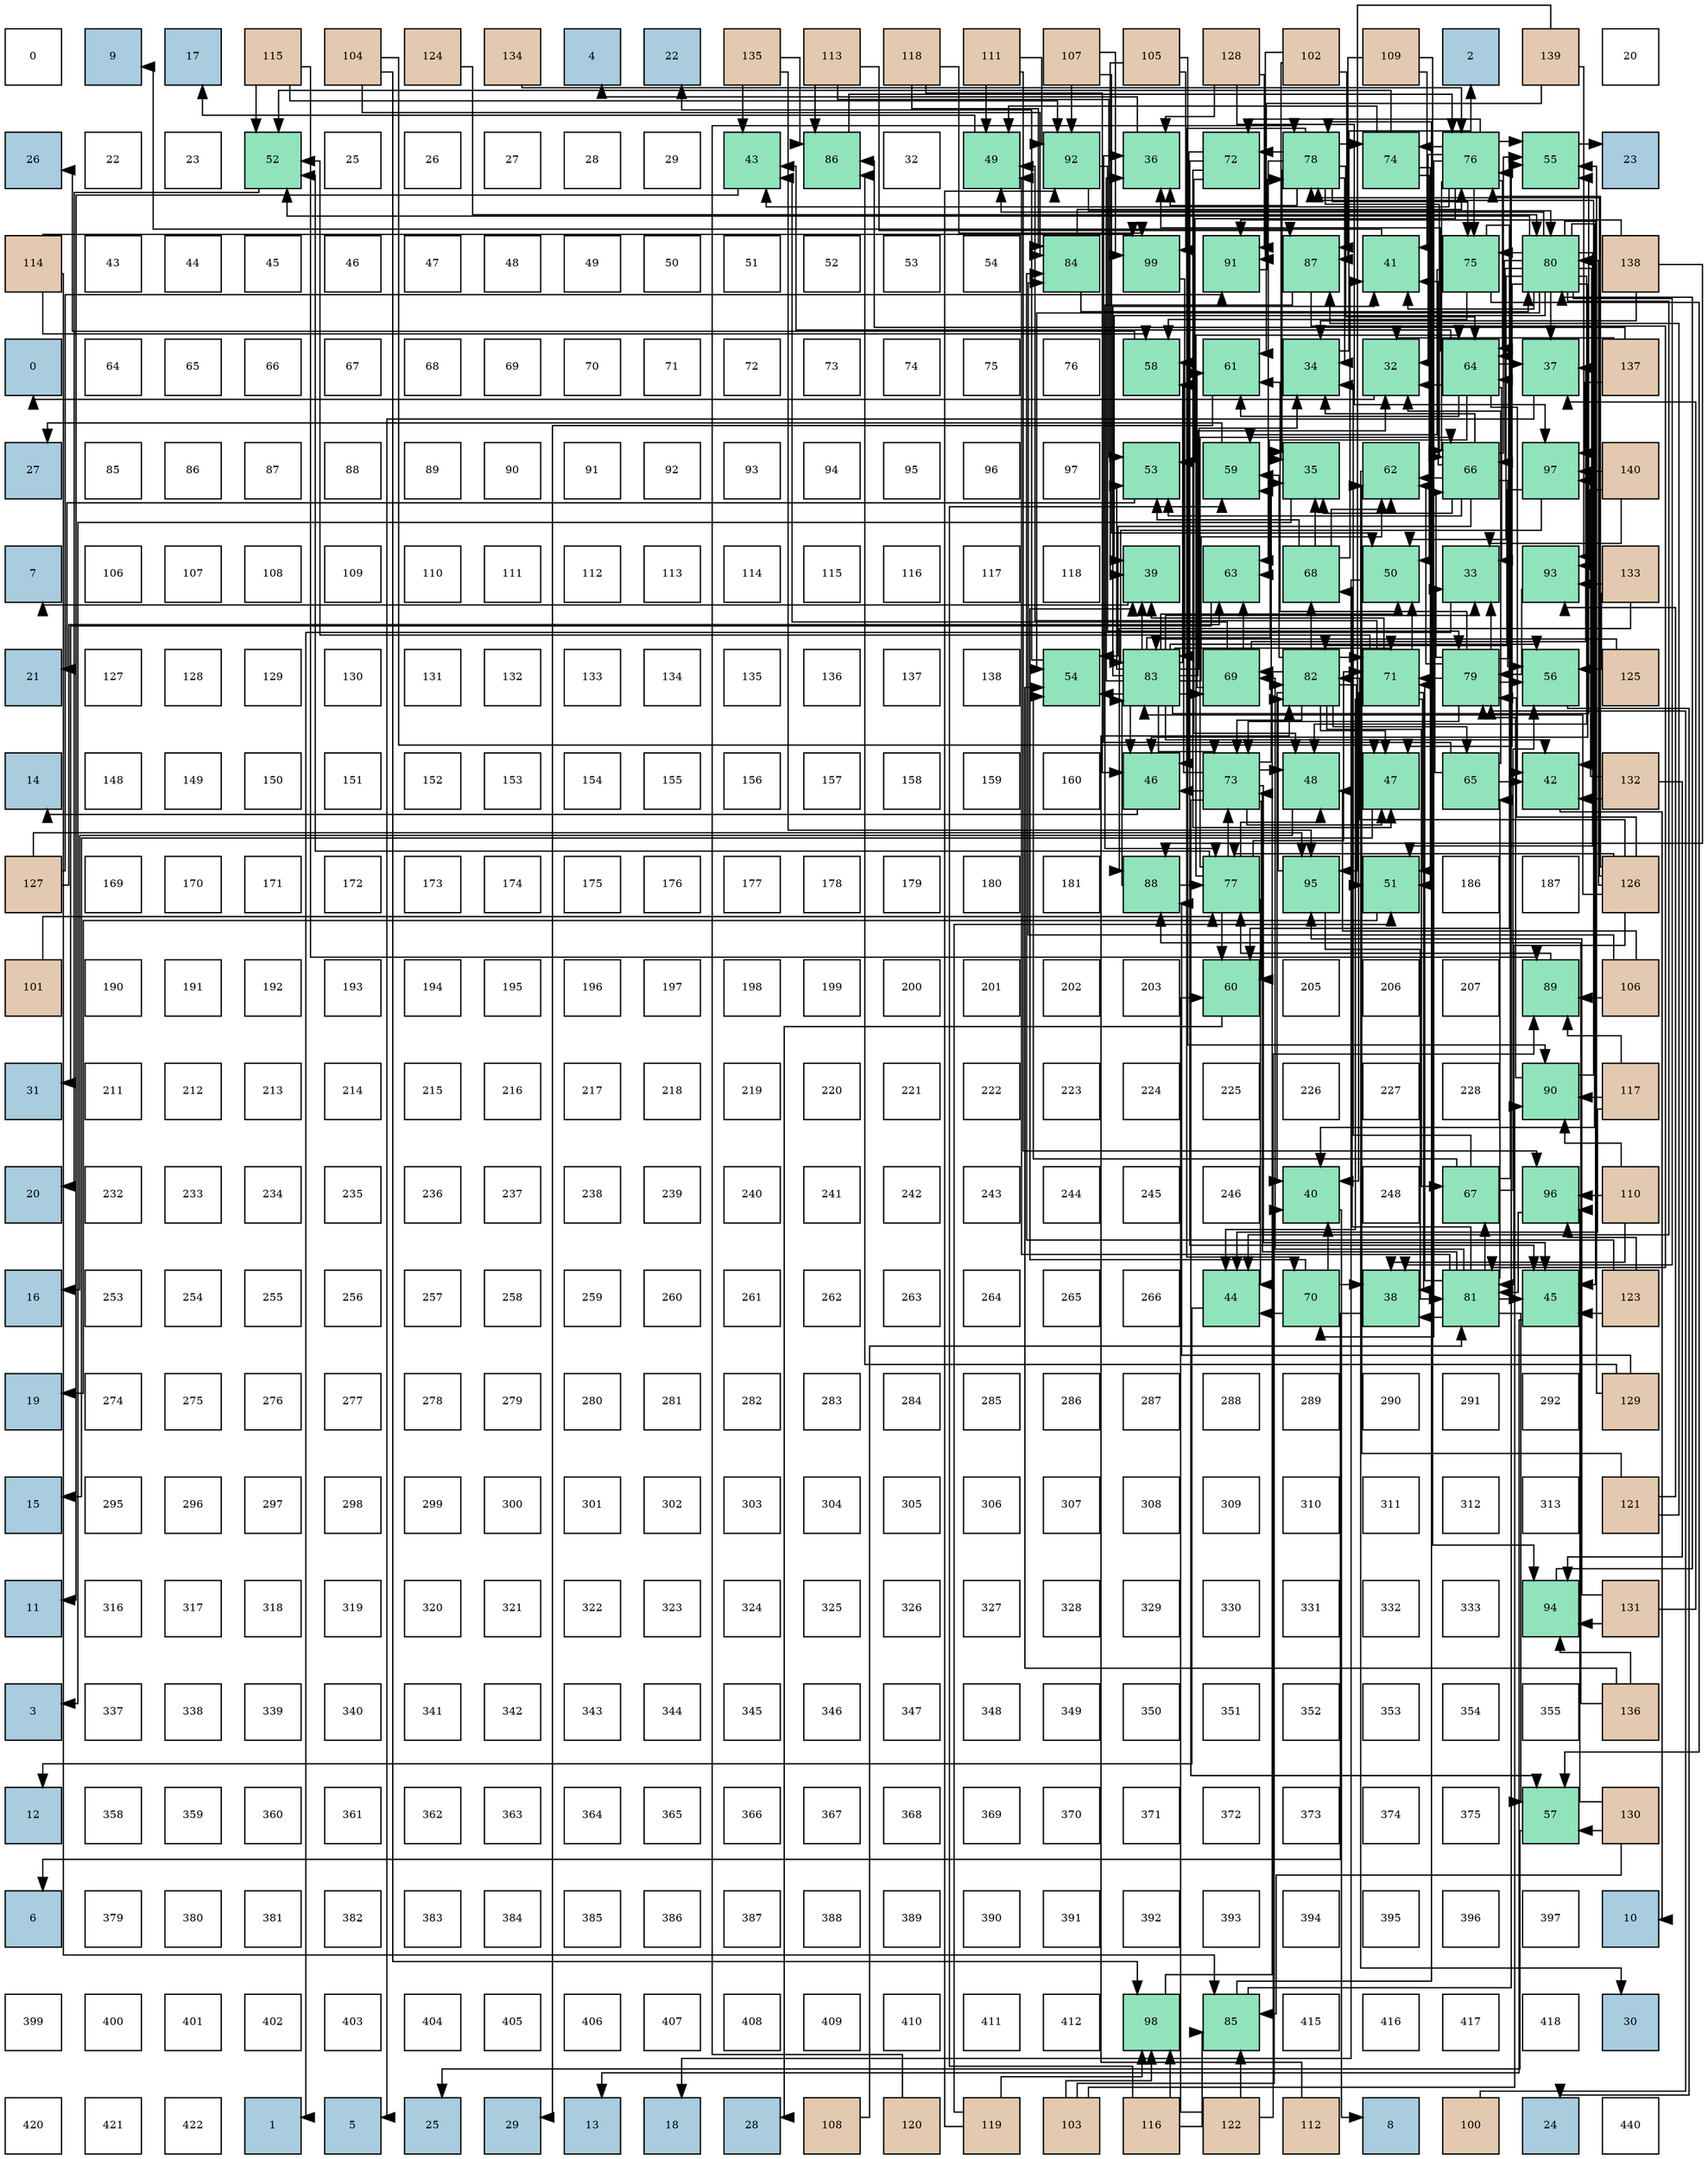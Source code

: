 digraph layout{
 rankdir=TB;
 splines=ortho;
 node [style=filled shape=square fixedsize=true width=0.6];
0[label="0", fontsize=8, fillcolor="#ffffff"];
1[label="9", fontsize=8, fillcolor="#a9ccde"];
2[label="17", fontsize=8, fillcolor="#a9ccde"];
3[label="115", fontsize=8, fillcolor="#e3c9af"];
4[label="104", fontsize=8, fillcolor="#e3c9af"];
5[label="124", fontsize=8, fillcolor="#e3c9af"];
6[label="134", fontsize=8, fillcolor="#e3c9af"];
7[label="4", fontsize=8, fillcolor="#a9ccde"];
8[label="22", fontsize=8, fillcolor="#a9ccde"];
9[label="135", fontsize=8, fillcolor="#e3c9af"];
10[label="113", fontsize=8, fillcolor="#e3c9af"];
11[label="118", fontsize=8, fillcolor="#e3c9af"];
12[label="111", fontsize=8, fillcolor="#e3c9af"];
13[label="107", fontsize=8, fillcolor="#e3c9af"];
14[label="105", fontsize=8, fillcolor="#e3c9af"];
15[label="128", fontsize=8, fillcolor="#e3c9af"];
16[label="102", fontsize=8, fillcolor="#e3c9af"];
17[label="109", fontsize=8, fillcolor="#e3c9af"];
18[label="2", fontsize=8, fillcolor="#a9ccde"];
19[label="139", fontsize=8, fillcolor="#e3c9af"];
20[label="20", fontsize=8, fillcolor="#ffffff"];
21[label="26", fontsize=8, fillcolor="#a9ccde"];
22[label="22", fontsize=8, fillcolor="#ffffff"];
23[label="23", fontsize=8, fillcolor="#ffffff"];
24[label="52", fontsize=8, fillcolor="#91e3bb"];
25[label="25", fontsize=8, fillcolor="#ffffff"];
26[label="26", fontsize=8, fillcolor="#ffffff"];
27[label="27", fontsize=8, fillcolor="#ffffff"];
28[label="28", fontsize=8, fillcolor="#ffffff"];
29[label="29", fontsize=8, fillcolor="#ffffff"];
30[label="43", fontsize=8, fillcolor="#91e3bb"];
31[label="86", fontsize=8, fillcolor="#91e3bb"];
32[label="32", fontsize=8, fillcolor="#ffffff"];
33[label="49", fontsize=8, fillcolor="#91e3bb"];
34[label="92", fontsize=8, fillcolor="#91e3bb"];
35[label="36", fontsize=8, fillcolor="#91e3bb"];
36[label="72", fontsize=8, fillcolor="#91e3bb"];
37[label="78", fontsize=8, fillcolor="#91e3bb"];
38[label="74", fontsize=8, fillcolor="#91e3bb"];
39[label="76", fontsize=8, fillcolor="#91e3bb"];
40[label="55", fontsize=8, fillcolor="#91e3bb"];
41[label="23", fontsize=8, fillcolor="#a9ccde"];
42[label="114", fontsize=8, fillcolor="#e3c9af"];
43[label="43", fontsize=8, fillcolor="#ffffff"];
44[label="44", fontsize=8, fillcolor="#ffffff"];
45[label="45", fontsize=8, fillcolor="#ffffff"];
46[label="46", fontsize=8, fillcolor="#ffffff"];
47[label="47", fontsize=8, fillcolor="#ffffff"];
48[label="48", fontsize=8, fillcolor="#ffffff"];
49[label="49", fontsize=8, fillcolor="#ffffff"];
50[label="50", fontsize=8, fillcolor="#ffffff"];
51[label="51", fontsize=8, fillcolor="#ffffff"];
52[label="52", fontsize=8, fillcolor="#ffffff"];
53[label="53", fontsize=8, fillcolor="#ffffff"];
54[label="54", fontsize=8, fillcolor="#ffffff"];
55[label="84", fontsize=8, fillcolor="#91e3bb"];
56[label="99", fontsize=8, fillcolor="#91e3bb"];
57[label="91", fontsize=8, fillcolor="#91e3bb"];
58[label="87", fontsize=8, fillcolor="#91e3bb"];
59[label="41", fontsize=8, fillcolor="#91e3bb"];
60[label="75", fontsize=8, fillcolor="#91e3bb"];
61[label="80", fontsize=8, fillcolor="#91e3bb"];
62[label="138", fontsize=8, fillcolor="#e3c9af"];
63[label="0", fontsize=8, fillcolor="#a9ccde"];
64[label="64", fontsize=8, fillcolor="#ffffff"];
65[label="65", fontsize=8, fillcolor="#ffffff"];
66[label="66", fontsize=8, fillcolor="#ffffff"];
67[label="67", fontsize=8, fillcolor="#ffffff"];
68[label="68", fontsize=8, fillcolor="#ffffff"];
69[label="69", fontsize=8, fillcolor="#ffffff"];
70[label="70", fontsize=8, fillcolor="#ffffff"];
71[label="71", fontsize=8, fillcolor="#ffffff"];
72[label="72", fontsize=8, fillcolor="#ffffff"];
73[label="73", fontsize=8, fillcolor="#ffffff"];
74[label="74", fontsize=8, fillcolor="#ffffff"];
75[label="75", fontsize=8, fillcolor="#ffffff"];
76[label="76", fontsize=8, fillcolor="#ffffff"];
77[label="58", fontsize=8, fillcolor="#91e3bb"];
78[label="61", fontsize=8, fillcolor="#91e3bb"];
79[label="34", fontsize=8, fillcolor="#91e3bb"];
80[label="32", fontsize=8, fillcolor="#91e3bb"];
81[label="64", fontsize=8, fillcolor="#91e3bb"];
82[label="37", fontsize=8, fillcolor="#91e3bb"];
83[label="137", fontsize=8, fillcolor="#e3c9af"];
84[label="27", fontsize=8, fillcolor="#a9ccde"];
85[label="85", fontsize=8, fillcolor="#ffffff"];
86[label="86", fontsize=8, fillcolor="#ffffff"];
87[label="87", fontsize=8, fillcolor="#ffffff"];
88[label="88", fontsize=8, fillcolor="#ffffff"];
89[label="89", fontsize=8, fillcolor="#ffffff"];
90[label="90", fontsize=8, fillcolor="#ffffff"];
91[label="91", fontsize=8, fillcolor="#ffffff"];
92[label="92", fontsize=8, fillcolor="#ffffff"];
93[label="93", fontsize=8, fillcolor="#ffffff"];
94[label="94", fontsize=8, fillcolor="#ffffff"];
95[label="95", fontsize=8, fillcolor="#ffffff"];
96[label="96", fontsize=8, fillcolor="#ffffff"];
97[label="97", fontsize=8, fillcolor="#ffffff"];
98[label="53", fontsize=8, fillcolor="#91e3bb"];
99[label="59", fontsize=8, fillcolor="#91e3bb"];
100[label="35", fontsize=8, fillcolor="#91e3bb"];
101[label="62", fontsize=8, fillcolor="#91e3bb"];
102[label="66", fontsize=8, fillcolor="#91e3bb"];
103[label="97", fontsize=8, fillcolor="#91e3bb"];
104[label="140", fontsize=8, fillcolor="#e3c9af"];
105[label="7", fontsize=8, fillcolor="#a9ccde"];
106[label="106", fontsize=8, fillcolor="#ffffff"];
107[label="107", fontsize=8, fillcolor="#ffffff"];
108[label="108", fontsize=8, fillcolor="#ffffff"];
109[label="109", fontsize=8, fillcolor="#ffffff"];
110[label="110", fontsize=8, fillcolor="#ffffff"];
111[label="111", fontsize=8, fillcolor="#ffffff"];
112[label="112", fontsize=8, fillcolor="#ffffff"];
113[label="113", fontsize=8, fillcolor="#ffffff"];
114[label="114", fontsize=8, fillcolor="#ffffff"];
115[label="115", fontsize=8, fillcolor="#ffffff"];
116[label="116", fontsize=8, fillcolor="#ffffff"];
117[label="117", fontsize=8, fillcolor="#ffffff"];
118[label="118", fontsize=8, fillcolor="#ffffff"];
119[label="39", fontsize=8, fillcolor="#91e3bb"];
120[label="63", fontsize=8, fillcolor="#91e3bb"];
121[label="68", fontsize=8, fillcolor="#91e3bb"];
122[label="50", fontsize=8, fillcolor="#91e3bb"];
123[label="33", fontsize=8, fillcolor="#91e3bb"];
124[label="93", fontsize=8, fillcolor="#91e3bb"];
125[label="133", fontsize=8, fillcolor="#e3c9af"];
126[label="21", fontsize=8, fillcolor="#a9ccde"];
127[label="127", fontsize=8, fillcolor="#ffffff"];
128[label="128", fontsize=8, fillcolor="#ffffff"];
129[label="129", fontsize=8, fillcolor="#ffffff"];
130[label="130", fontsize=8, fillcolor="#ffffff"];
131[label="131", fontsize=8, fillcolor="#ffffff"];
132[label="132", fontsize=8, fillcolor="#ffffff"];
133[label="133", fontsize=8, fillcolor="#ffffff"];
134[label="134", fontsize=8, fillcolor="#ffffff"];
135[label="135", fontsize=8, fillcolor="#ffffff"];
136[label="136", fontsize=8, fillcolor="#ffffff"];
137[label="137", fontsize=8, fillcolor="#ffffff"];
138[label="138", fontsize=8, fillcolor="#ffffff"];
139[label="54", fontsize=8, fillcolor="#91e3bb"];
140[label="83", fontsize=8, fillcolor="#91e3bb"];
141[label="69", fontsize=8, fillcolor="#91e3bb"];
142[label="82", fontsize=8, fillcolor="#91e3bb"];
143[label="71", fontsize=8, fillcolor="#91e3bb"];
144[label="79", fontsize=8, fillcolor="#91e3bb"];
145[label="56", fontsize=8, fillcolor="#91e3bb"];
146[label="125", fontsize=8, fillcolor="#e3c9af"];
147[label="14", fontsize=8, fillcolor="#a9ccde"];
148[label="148", fontsize=8, fillcolor="#ffffff"];
149[label="149", fontsize=8, fillcolor="#ffffff"];
150[label="150", fontsize=8, fillcolor="#ffffff"];
151[label="151", fontsize=8, fillcolor="#ffffff"];
152[label="152", fontsize=8, fillcolor="#ffffff"];
153[label="153", fontsize=8, fillcolor="#ffffff"];
154[label="154", fontsize=8, fillcolor="#ffffff"];
155[label="155", fontsize=8, fillcolor="#ffffff"];
156[label="156", fontsize=8, fillcolor="#ffffff"];
157[label="157", fontsize=8, fillcolor="#ffffff"];
158[label="158", fontsize=8, fillcolor="#ffffff"];
159[label="159", fontsize=8, fillcolor="#ffffff"];
160[label="160", fontsize=8, fillcolor="#ffffff"];
161[label="46", fontsize=8, fillcolor="#91e3bb"];
162[label="73", fontsize=8, fillcolor="#91e3bb"];
163[label="48", fontsize=8, fillcolor="#91e3bb"];
164[label="47", fontsize=8, fillcolor="#91e3bb"];
165[label="65", fontsize=8, fillcolor="#91e3bb"];
166[label="42", fontsize=8, fillcolor="#91e3bb"];
167[label="132", fontsize=8, fillcolor="#e3c9af"];
168[label="127", fontsize=8, fillcolor="#e3c9af"];
169[label="169", fontsize=8, fillcolor="#ffffff"];
170[label="170", fontsize=8, fillcolor="#ffffff"];
171[label="171", fontsize=8, fillcolor="#ffffff"];
172[label="172", fontsize=8, fillcolor="#ffffff"];
173[label="173", fontsize=8, fillcolor="#ffffff"];
174[label="174", fontsize=8, fillcolor="#ffffff"];
175[label="175", fontsize=8, fillcolor="#ffffff"];
176[label="176", fontsize=8, fillcolor="#ffffff"];
177[label="177", fontsize=8, fillcolor="#ffffff"];
178[label="178", fontsize=8, fillcolor="#ffffff"];
179[label="179", fontsize=8, fillcolor="#ffffff"];
180[label="180", fontsize=8, fillcolor="#ffffff"];
181[label="181", fontsize=8, fillcolor="#ffffff"];
182[label="88", fontsize=8, fillcolor="#91e3bb"];
183[label="77", fontsize=8, fillcolor="#91e3bb"];
184[label="95", fontsize=8, fillcolor="#91e3bb"];
185[label="51", fontsize=8, fillcolor="#91e3bb"];
186[label="186", fontsize=8, fillcolor="#ffffff"];
187[label="187", fontsize=8, fillcolor="#ffffff"];
188[label="126", fontsize=8, fillcolor="#e3c9af"];
189[label="101", fontsize=8, fillcolor="#e3c9af"];
190[label="190", fontsize=8, fillcolor="#ffffff"];
191[label="191", fontsize=8, fillcolor="#ffffff"];
192[label="192", fontsize=8, fillcolor="#ffffff"];
193[label="193", fontsize=8, fillcolor="#ffffff"];
194[label="194", fontsize=8, fillcolor="#ffffff"];
195[label="195", fontsize=8, fillcolor="#ffffff"];
196[label="196", fontsize=8, fillcolor="#ffffff"];
197[label="197", fontsize=8, fillcolor="#ffffff"];
198[label="198", fontsize=8, fillcolor="#ffffff"];
199[label="199", fontsize=8, fillcolor="#ffffff"];
200[label="200", fontsize=8, fillcolor="#ffffff"];
201[label="201", fontsize=8, fillcolor="#ffffff"];
202[label="202", fontsize=8, fillcolor="#ffffff"];
203[label="203", fontsize=8, fillcolor="#ffffff"];
204[label="60", fontsize=8, fillcolor="#91e3bb"];
205[label="205", fontsize=8, fillcolor="#ffffff"];
206[label="206", fontsize=8, fillcolor="#ffffff"];
207[label="207", fontsize=8, fillcolor="#ffffff"];
208[label="89", fontsize=8, fillcolor="#91e3bb"];
209[label="106", fontsize=8, fillcolor="#e3c9af"];
210[label="31", fontsize=8, fillcolor="#a9ccde"];
211[label="211", fontsize=8, fillcolor="#ffffff"];
212[label="212", fontsize=8, fillcolor="#ffffff"];
213[label="213", fontsize=8, fillcolor="#ffffff"];
214[label="214", fontsize=8, fillcolor="#ffffff"];
215[label="215", fontsize=8, fillcolor="#ffffff"];
216[label="216", fontsize=8, fillcolor="#ffffff"];
217[label="217", fontsize=8, fillcolor="#ffffff"];
218[label="218", fontsize=8, fillcolor="#ffffff"];
219[label="219", fontsize=8, fillcolor="#ffffff"];
220[label="220", fontsize=8, fillcolor="#ffffff"];
221[label="221", fontsize=8, fillcolor="#ffffff"];
222[label="222", fontsize=8, fillcolor="#ffffff"];
223[label="223", fontsize=8, fillcolor="#ffffff"];
224[label="224", fontsize=8, fillcolor="#ffffff"];
225[label="225", fontsize=8, fillcolor="#ffffff"];
226[label="226", fontsize=8, fillcolor="#ffffff"];
227[label="227", fontsize=8, fillcolor="#ffffff"];
228[label="228", fontsize=8, fillcolor="#ffffff"];
229[label="90", fontsize=8, fillcolor="#91e3bb"];
230[label="117", fontsize=8, fillcolor="#e3c9af"];
231[label="20", fontsize=8, fillcolor="#a9ccde"];
232[label="232", fontsize=8, fillcolor="#ffffff"];
233[label="233", fontsize=8, fillcolor="#ffffff"];
234[label="234", fontsize=8, fillcolor="#ffffff"];
235[label="235", fontsize=8, fillcolor="#ffffff"];
236[label="236", fontsize=8, fillcolor="#ffffff"];
237[label="237", fontsize=8, fillcolor="#ffffff"];
238[label="238", fontsize=8, fillcolor="#ffffff"];
239[label="239", fontsize=8, fillcolor="#ffffff"];
240[label="240", fontsize=8, fillcolor="#ffffff"];
241[label="241", fontsize=8, fillcolor="#ffffff"];
242[label="242", fontsize=8, fillcolor="#ffffff"];
243[label="243", fontsize=8, fillcolor="#ffffff"];
244[label="244", fontsize=8, fillcolor="#ffffff"];
245[label="245", fontsize=8, fillcolor="#ffffff"];
246[label="246", fontsize=8, fillcolor="#ffffff"];
247[label="40", fontsize=8, fillcolor="#91e3bb"];
248[label="248", fontsize=8, fillcolor="#ffffff"];
249[label="67", fontsize=8, fillcolor="#91e3bb"];
250[label="96", fontsize=8, fillcolor="#91e3bb"];
251[label="110", fontsize=8, fillcolor="#e3c9af"];
252[label="16", fontsize=8, fillcolor="#a9ccde"];
253[label="253", fontsize=8, fillcolor="#ffffff"];
254[label="254", fontsize=8, fillcolor="#ffffff"];
255[label="255", fontsize=8, fillcolor="#ffffff"];
256[label="256", fontsize=8, fillcolor="#ffffff"];
257[label="257", fontsize=8, fillcolor="#ffffff"];
258[label="258", fontsize=8, fillcolor="#ffffff"];
259[label="259", fontsize=8, fillcolor="#ffffff"];
260[label="260", fontsize=8, fillcolor="#ffffff"];
261[label="261", fontsize=8, fillcolor="#ffffff"];
262[label="262", fontsize=8, fillcolor="#ffffff"];
263[label="263", fontsize=8, fillcolor="#ffffff"];
264[label="264", fontsize=8, fillcolor="#ffffff"];
265[label="265", fontsize=8, fillcolor="#ffffff"];
266[label="266", fontsize=8, fillcolor="#ffffff"];
267[label="44", fontsize=8, fillcolor="#91e3bb"];
268[label="70", fontsize=8, fillcolor="#91e3bb"];
269[label="38", fontsize=8, fillcolor="#91e3bb"];
270[label="81", fontsize=8, fillcolor="#91e3bb"];
271[label="45", fontsize=8, fillcolor="#91e3bb"];
272[label="123", fontsize=8, fillcolor="#e3c9af"];
273[label="19", fontsize=8, fillcolor="#a9ccde"];
274[label="274", fontsize=8, fillcolor="#ffffff"];
275[label="275", fontsize=8, fillcolor="#ffffff"];
276[label="276", fontsize=8, fillcolor="#ffffff"];
277[label="277", fontsize=8, fillcolor="#ffffff"];
278[label="278", fontsize=8, fillcolor="#ffffff"];
279[label="279", fontsize=8, fillcolor="#ffffff"];
280[label="280", fontsize=8, fillcolor="#ffffff"];
281[label="281", fontsize=8, fillcolor="#ffffff"];
282[label="282", fontsize=8, fillcolor="#ffffff"];
283[label="283", fontsize=8, fillcolor="#ffffff"];
284[label="284", fontsize=8, fillcolor="#ffffff"];
285[label="285", fontsize=8, fillcolor="#ffffff"];
286[label="286", fontsize=8, fillcolor="#ffffff"];
287[label="287", fontsize=8, fillcolor="#ffffff"];
288[label="288", fontsize=8, fillcolor="#ffffff"];
289[label="289", fontsize=8, fillcolor="#ffffff"];
290[label="290", fontsize=8, fillcolor="#ffffff"];
291[label="291", fontsize=8, fillcolor="#ffffff"];
292[label="292", fontsize=8, fillcolor="#ffffff"];
293[label="129", fontsize=8, fillcolor="#e3c9af"];
294[label="15", fontsize=8, fillcolor="#a9ccde"];
295[label="295", fontsize=8, fillcolor="#ffffff"];
296[label="296", fontsize=8, fillcolor="#ffffff"];
297[label="297", fontsize=8, fillcolor="#ffffff"];
298[label="298", fontsize=8, fillcolor="#ffffff"];
299[label="299", fontsize=8, fillcolor="#ffffff"];
300[label="300", fontsize=8, fillcolor="#ffffff"];
301[label="301", fontsize=8, fillcolor="#ffffff"];
302[label="302", fontsize=8, fillcolor="#ffffff"];
303[label="303", fontsize=8, fillcolor="#ffffff"];
304[label="304", fontsize=8, fillcolor="#ffffff"];
305[label="305", fontsize=8, fillcolor="#ffffff"];
306[label="306", fontsize=8, fillcolor="#ffffff"];
307[label="307", fontsize=8, fillcolor="#ffffff"];
308[label="308", fontsize=8, fillcolor="#ffffff"];
309[label="309", fontsize=8, fillcolor="#ffffff"];
310[label="310", fontsize=8, fillcolor="#ffffff"];
311[label="311", fontsize=8, fillcolor="#ffffff"];
312[label="312", fontsize=8, fillcolor="#ffffff"];
313[label="313", fontsize=8, fillcolor="#ffffff"];
314[label="121", fontsize=8, fillcolor="#e3c9af"];
315[label="11", fontsize=8, fillcolor="#a9ccde"];
316[label="316", fontsize=8, fillcolor="#ffffff"];
317[label="317", fontsize=8, fillcolor="#ffffff"];
318[label="318", fontsize=8, fillcolor="#ffffff"];
319[label="319", fontsize=8, fillcolor="#ffffff"];
320[label="320", fontsize=8, fillcolor="#ffffff"];
321[label="321", fontsize=8, fillcolor="#ffffff"];
322[label="322", fontsize=8, fillcolor="#ffffff"];
323[label="323", fontsize=8, fillcolor="#ffffff"];
324[label="324", fontsize=8, fillcolor="#ffffff"];
325[label="325", fontsize=8, fillcolor="#ffffff"];
326[label="326", fontsize=8, fillcolor="#ffffff"];
327[label="327", fontsize=8, fillcolor="#ffffff"];
328[label="328", fontsize=8, fillcolor="#ffffff"];
329[label="329", fontsize=8, fillcolor="#ffffff"];
330[label="330", fontsize=8, fillcolor="#ffffff"];
331[label="331", fontsize=8, fillcolor="#ffffff"];
332[label="332", fontsize=8, fillcolor="#ffffff"];
333[label="333", fontsize=8, fillcolor="#ffffff"];
334[label="94", fontsize=8, fillcolor="#91e3bb"];
335[label="131", fontsize=8, fillcolor="#e3c9af"];
336[label="3", fontsize=8, fillcolor="#a9ccde"];
337[label="337", fontsize=8, fillcolor="#ffffff"];
338[label="338", fontsize=8, fillcolor="#ffffff"];
339[label="339", fontsize=8, fillcolor="#ffffff"];
340[label="340", fontsize=8, fillcolor="#ffffff"];
341[label="341", fontsize=8, fillcolor="#ffffff"];
342[label="342", fontsize=8, fillcolor="#ffffff"];
343[label="343", fontsize=8, fillcolor="#ffffff"];
344[label="344", fontsize=8, fillcolor="#ffffff"];
345[label="345", fontsize=8, fillcolor="#ffffff"];
346[label="346", fontsize=8, fillcolor="#ffffff"];
347[label="347", fontsize=8, fillcolor="#ffffff"];
348[label="348", fontsize=8, fillcolor="#ffffff"];
349[label="349", fontsize=8, fillcolor="#ffffff"];
350[label="350", fontsize=8, fillcolor="#ffffff"];
351[label="351", fontsize=8, fillcolor="#ffffff"];
352[label="352", fontsize=8, fillcolor="#ffffff"];
353[label="353", fontsize=8, fillcolor="#ffffff"];
354[label="354", fontsize=8, fillcolor="#ffffff"];
355[label="355", fontsize=8, fillcolor="#ffffff"];
356[label="136", fontsize=8, fillcolor="#e3c9af"];
357[label="12", fontsize=8, fillcolor="#a9ccde"];
358[label="358", fontsize=8, fillcolor="#ffffff"];
359[label="359", fontsize=8, fillcolor="#ffffff"];
360[label="360", fontsize=8, fillcolor="#ffffff"];
361[label="361", fontsize=8, fillcolor="#ffffff"];
362[label="362", fontsize=8, fillcolor="#ffffff"];
363[label="363", fontsize=8, fillcolor="#ffffff"];
364[label="364", fontsize=8, fillcolor="#ffffff"];
365[label="365", fontsize=8, fillcolor="#ffffff"];
366[label="366", fontsize=8, fillcolor="#ffffff"];
367[label="367", fontsize=8, fillcolor="#ffffff"];
368[label="368", fontsize=8, fillcolor="#ffffff"];
369[label="369", fontsize=8, fillcolor="#ffffff"];
370[label="370", fontsize=8, fillcolor="#ffffff"];
371[label="371", fontsize=8, fillcolor="#ffffff"];
372[label="372", fontsize=8, fillcolor="#ffffff"];
373[label="373", fontsize=8, fillcolor="#ffffff"];
374[label="374", fontsize=8, fillcolor="#ffffff"];
375[label="375", fontsize=8, fillcolor="#ffffff"];
376[label="57", fontsize=8, fillcolor="#91e3bb"];
377[label="130", fontsize=8, fillcolor="#e3c9af"];
378[label="6", fontsize=8, fillcolor="#a9ccde"];
379[label="379", fontsize=8, fillcolor="#ffffff"];
380[label="380", fontsize=8, fillcolor="#ffffff"];
381[label="381", fontsize=8, fillcolor="#ffffff"];
382[label="382", fontsize=8, fillcolor="#ffffff"];
383[label="383", fontsize=8, fillcolor="#ffffff"];
384[label="384", fontsize=8, fillcolor="#ffffff"];
385[label="385", fontsize=8, fillcolor="#ffffff"];
386[label="386", fontsize=8, fillcolor="#ffffff"];
387[label="387", fontsize=8, fillcolor="#ffffff"];
388[label="388", fontsize=8, fillcolor="#ffffff"];
389[label="389", fontsize=8, fillcolor="#ffffff"];
390[label="390", fontsize=8, fillcolor="#ffffff"];
391[label="391", fontsize=8, fillcolor="#ffffff"];
392[label="392", fontsize=8, fillcolor="#ffffff"];
393[label="393", fontsize=8, fillcolor="#ffffff"];
394[label="394", fontsize=8, fillcolor="#ffffff"];
395[label="395", fontsize=8, fillcolor="#ffffff"];
396[label="396", fontsize=8, fillcolor="#ffffff"];
397[label="397", fontsize=8, fillcolor="#ffffff"];
398[label="10", fontsize=8, fillcolor="#a9ccde"];
399[label="399", fontsize=8, fillcolor="#ffffff"];
400[label="400", fontsize=8, fillcolor="#ffffff"];
401[label="401", fontsize=8, fillcolor="#ffffff"];
402[label="402", fontsize=8, fillcolor="#ffffff"];
403[label="403", fontsize=8, fillcolor="#ffffff"];
404[label="404", fontsize=8, fillcolor="#ffffff"];
405[label="405", fontsize=8, fillcolor="#ffffff"];
406[label="406", fontsize=8, fillcolor="#ffffff"];
407[label="407", fontsize=8, fillcolor="#ffffff"];
408[label="408", fontsize=8, fillcolor="#ffffff"];
409[label="409", fontsize=8, fillcolor="#ffffff"];
410[label="410", fontsize=8, fillcolor="#ffffff"];
411[label="411", fontsize=8, fillcolor="#ffffff"];
412[label="412", fontsize=8, fillcolor="#ffffff"];
413[label="98", fontsize=8, fillcolor="#91e3bb"];
414[label="85", fontsize=8, fillcolor="#91e3bb"];
415[label="415", fontsize=8, fillcolor="#ffffff"];
416[label="416", fontsize=8, fillcolor="#ffffff"];
417[label="417", fontsize=8, fillcolor="#ffffff"];
418[label="418", fontsize=8, fillcolor="#ffffff"];
419[label="30", fontsize=8, fillcolor="#a9ccde"];
420[label="420", fontsize=8, fillcolor="#ffffff"];
421[label="421", fontsize=8, fillcolor="#ffffff"];
422[label="422", fontsize=8, fillcolor="#ffffff"];
423[label="1", fontsize=8, fillcolor="#a9ccde"];
424[label="5", fontsize=8, fillcolor="#a9ccde"];
425[label="25", fontsize=8, fillcolor="#a9ccde"];
426[label="29", fontsize=8, fillcolor="#a9ccde"];
427[label="13", fontsize=8, fillcolor="#a9ccde"];
428[label="18", fontsize=8, fillcolor="#a9ccde"];
429[label="28", fontsize=8, fillcolor="#a9ccde"];
430[label="108", fontsize=8, fillcolor="#e3c9af"];
431[label="120", fontsize=8, fillcolor="#e3c9af"];
432[label="119", fontsize=8, fillcolor="#e3c9af"];
433[label="103", fontsize=8, fillcolor="#e3c9af"];
434[label="116", fontsize=8, fillcolor="#e3c9af"];
435[label="122", fontsize=8, fillcolor="#e3c9af"];
436[label="112", fontsize=8, fillcolor="#e3c9af"];
437[label="8", fontsize=8, fillcolor="#a9ccde"];
438[label="100", fontsize=8, fillcolor="#e3c9af"];
439[label="24", fontsize=8, fillcolor="#a9ccde"];
440[label="440", fontsize=8, fillcolor="#ffffff"];
edge [constraint=false, style=vis];80 -> 63;
123 -> 423;
79 -> 18;
100 -> 336;
35 -> 7;
82 -> 424;
269 -> 378;
119 -> 105;
247 -> 437;
59 -> 1;
166 -> 398;
30 -> 315;
267 -> 357;
271 -> 427;
161 -> 147;
164 -> 294;
163 -> 252;
33 -> 2;
122 -> 428;
185 -> 273;
24 -> 231;
98 -> 126;
139 -> 8;
40 -> 41;
145 -> 439;
376 -> 425;
77 -> 21;
99 -> 84;
204 -> 429;
78 -> 426;
101 -> 419;
120 -> 210;
81 -> 80;
81 -> 123;
81 -> 35;
81 -> 82;
81 -> 166;
81 -> 30;
81 -> 78;
81 -> 120;
165 -> 80;
165 -> 123;
165 -> 35;
165 -> 166;
102 -> 79;
102 -> 100;
102 -> 59;
102 -> 98;
102 -> 139;
102 -> 40;
102 -> 145;
102 -> 101;
249 -> 79;
249 -> 139;
249 -> 40;
249 -> 145;
121 -> 100;
121 -> 59;
121 -> 98;
121 -> 101;
141 -> 82;
141 -> 30;
141 -> 78;
141 -> 120;
268 -> 269;
268 -> 119;
268 -> 247;
268 -> 267;
143 -> 269;
143 -> 119;
143 -> 247;
143 -> 267;
143 -> 33;
143 -> 122;
143 -> 185;
143 -> 24;
36 -> 271;
36 -> 161;
36 -> 164;
36 -> 163;
162 -> 271;
162 -> 161;
162 -> 164;
162 -> 163;
162 -> 376;
162 -> 77;
162 -> 99;
162 -> 204;
38 -> 33;
38 -> 122;
38 -> 185;
38 -> 24;
60 -> 376;
60 -> 77;
60 -> 99;
60 -> 204;
39 -> 80;
39 -> 30;
39 -> 98;
39 -> 40;
39 -> 81;
39 -> 102;
39 -> 268;
39 -> 36;
39 -> 38;
39 -> 60;
183 -> 267;
183 -> 163;
183 -> 24;
183 -> 204;
183 -> 81;
183 -> 102;
183 -> 143;
183 -> 162;
37 -> 79;
37 -> 100;
37 -> 35;
37 -> 120;
37 -> 81;
37 -> 102;
37 -> 268;
37 -> 36;
37 -> 38;
37 -> 60;
144 -> 123;
144 -> 145;
144 -> 78;
144 -> 101;
144 -> 81;
144 -> 102;
144 -> 143;
144 -> 162;
61 -> 82;
61 -> 269;
61 -> 119;
61 -> 247;
61 -> 59;
61 -> 166;
61 -> 267;
61 -> 271;
61 -> 161;
61 -> 164;
61 -> 163;
61 -> 33;
61 -> 122;
61 -> 185;
61 -> 24;
61 -> 139;
61 -> 81;
61 -> 102;
61 -> 60;
270 -> 269;
270 -> 271;
270 -> 33;
270 -> 376;
270 -> 165;
270 -> 249;
270 -> 121;
270 -> 141;
270 -> 143;
270 -> 162;
142 -> 247;
142 -> 164;
142 -> 185;
142 -> 99;
142 -> 165;
142 -> 249;
142 -> 121;
142 -> 141;
142 -> 143;
142 -> 162;
140 -> 80;
140 -> 123;
140 -> 79;
140 -> 100;
140 -> 35;
140 -> 119;
140 -> 59;
140 -> 166;
140 -> 161;
140 -> 122;
140 -> 98;
140 -> 139;
140 -> 40;
140 -> 145;
140 -> 77;
140 -> 101;
140 -> 141;
140 -> 143;
140 -> 162;
55 -> 39;
55 -> 61;
414 -> 39;
414 -> 37;
31 -> 39;
58 -> 183;
58 -> 270;
182 -> 183;
182 -> 140;
208 -> 183;
229 -> 37;
229 -> 144;
57 -> 37;
34 -> 144;
34 -> 61;
124 -> 144;
334 -> 61;
184 -> 270;
184 -> 142;
250 -> 270;
103 -> 142;
103 -> 140;
413 -> 142;
56 -> 140;
438 -> 144;
189 -> 183;
16 -> 100;
16 -> 58;
16 -> 57;
433 -> 247;
433 -> 229;
433 -> 413;
4 -> 164;
4 -> 55;
4 -> 413;
14 -> 119;
14 -> 229;
14 -> 56;
209 -> 163;
209 -> 55;
209 -> 208;
13 -> 122;
13 -> 34;
13 -> 56;
430 -> 270;
17 -> 59;
17 -> 58;
17 -> 334;
251 -> 269;
251 -> 229;
251 -> 250;
12 -> 33;
12 -> 34;
12 -> 250;
436 -> 142;
10 -> 98;
10 -> 31;
10 -> 58;
42 -> 77;
42 -> 414;
42 -> 56;
3 -> 24;
3 -> 208;
3 -> 34;
434 -> 99;
434 -> 414;
434 -> 413;
230 -> 267;
230 -> 208;
230 -> 229;
11 -> 161;
11 -> 55;
11 -> 56;
432 -> 185;
432 -> 34;
432 -> 413;
431 -> 37;
314 -> 101;
314 -> 58;
314 -> 124;
435 -> 204;
435 -> 414;
435 -> 208;
272 -> 271;
272 -> 55;
272 -> 250;
5 -> 61;
146 -> 140;
188 -> 39;
188 -> 183;
188 -> 37;
188 -> 144;
188 -> 61;
188 -> 270;
188 -> 142;
188 -> 140;
168 -> 120;
168 -> 57;
168 -> 184;
15 -> 35;
15 -> 57;
15 -> 103;
293 -> 40;
293 -> 31;
293 -> 182;
377 -> 376;
377 -> 414;
377 -> 250;
335 -> 82;
335 -> 334;
335 -> 184;
167 -> 166;
167 -> 334;
167 -> 103;
125 -> 145;
125 -> 182;
125 -> 124;
6 -> 39;
9 -> 30;
9 -> 31;
9 -> 184;
356 -> 139;
356 -> 182;
356 -> 334;
83 -> 80;
83 -> 31;
83 -> 103;
62 -> 79;
62 -> 182;
62 -> 57;
19 -> 78;
19 -> 124;
19 -> 184;
104 -> 123;
104 -> 124;
104 -> 103;
edge [constraint=true, style=invis];
0 -> 21 -> 42 -> 63 -> 84 -> 105 -> 126 -> 147 -> 168 -> 189 -> 210 -> 231 -> 252 -> 273 -> 294 -> 315 -> 336 -> 357 -> 378 -> 399 -> 420;
1 -> 22 -> 43 -> 64 -> 85 -> 106 -> 127 -> 148 -> 169 -> 190 -> 211 -> 232 -> 253 -> 274 -> 295 -> 316 -> 337 -> 358 -> 379 -> 400 -> 421;
2 -> 23 -> 44 -> 65 -> 86 -> 107 -> 128 -> 149 -> 170 -> 191 -> 212 -> 233 -> 254 -> 275 -> 296 -> 317 -> 338 -> 359 -> 380 -> 401 -> 422;
3 -> 24 -> 45 -> 66 -> 87 -> 108 -> 129 -> 150 -> 171 -> 192 -> 213 -> 234 -> 255 -> 276 -> 297 -> 318 -> 339 -> 360 -> 381 -> 402 -> 423;
4 -> 25 -> 46 -> 67 -> 88 -> 109 -> 130 -> 151 -> 172 -> 193 -> 214 -> 235 -> 256 -> 277 -> 298 -> 319 -> 340 -> 361 -> 382 -> 403 -> 424;
5 -> 26 -> 47 -> 68 -> 89 -> 110 -> 131 -> 152 -> 173 -> 194 -> 215 -> 236 -> 257 -> 278 -> 299 -> 320 -> 341 -> 362 -> 383 -> 404 -> 425;
6 -> 27 -> 48 -> 69 -> 90 -> 111 -> 132 -> 153 -> 174 -> 195 -> 216 -> 237 -> 258 -> 279 -> 300 -> 321 -> 342 -> 363 -> 384 -> 405 -> 426;
7 -> 28 -> 49 -> 70 -> 91 -> 112 -> 133 -> 154 -> 175 -> 196 -> 217 -> 238 -> 259 -> 280 -> 301 -> 322 -> 343 -> 364 -> 385 -> 406 -> 427;
8 -> 29 -> 50 -> 71 -> 92 -> 113 -> 134 -> 155 -> 176 -> 197 -> 218 -> 239 -> 260 -> 281 -> 302 -> 323 -> 344 -> 365 -> 386 -> 407 -> 428;
9 -> 30 -> 51 -> 72 -> 93 -> 114 -> 135 -> 156 -> 177 -> 198 -> 219 -> 240 -> 261 -> 282 -> 303 -> 324 -> 345 -> 366 -> 387 -> 408 -> 429;
10 -> 31 -> 52 -> 73 -> 94 -> 115 -> 136 -> 157 -> 178 -> 199 -> 220 -> 241 -> 262 -> 283 -> 304 -> 325 -> 346 -> 367 -> 388 -> 409 -> 430;
11 -> 32 -> 53 -> 74 -> 95 -> 116 -> 137 -> 158 -> 179 -> 200 -> 221 -> 242 -> 263 -> 284 -> 305 -> 326 -> 347 -> 368 -> 389 -> 410 -> 431;
12 -> 33 -> 54 -> 75 -> 96 -> 117 -> 138 -> 159 -> 180 -> 201 -> 222 -> 243 -> 264 -> 285 -> 306 -> 327 -> 348 -> 369 -> 390 -> 411 -> 432;
13 -> 34 -> 55 -> 76 -> 97 -> 118 -> 139 -> 160 -> 181 -> 202 -> 223 -> 244 -> 265 -> 286 -> 307 -> 328 -> 349 -> 370 -> 391 -> 412 -> 433;
14 -> 35 -> 56 -> 77 -> 98 -> 119 -> 140 -> 161 -> 182 -> 203 -> 224 -> 245 -> 266 -> 287 -> 308 -> 329 -> 350 -> 371 -> 392 -> 413 -> 434;
15 -> 36 -> 57 -> 78 -> 99 -> 120 -> 141 -> 162 -> 183 -> 204 -> 225 -> 246 -> 267 -> 288 -> 309 -> 330 -> 351 -> 372 -> 393 -> 414 -> 435;
16 -> 37 -> 58 -> 79 -> 100 -> 121 -> 142 -> 163 -> 184 -> 205 -> 226 -> 247 -> 268 -> 289 -> 310 -> 331 -> 352 -> 373 -> 394 -> 415 -> 436;
17 -> 38 -> 59 -> 80 -> 101 -> 122 -> 143 -> 164 -> 185 -> 206 -> 227 -> 248 -> 269 -> 290 -> 311 -> 332 -> 353 -> 374 -> 395 -> 416 -> 437;
18 -> 39 -> 60 -> 81 -> 102 -> 123 -> 144 -> 165 -> 186 -> 207 -> 228 -> 249 -> 270 -> 291 -> 312 -> 333 -> 354 -> 375 -> 396 -> 417 -> 438;
19 -> 40 -> 61 -> 82 -> 103 -> 124 -> 145 -> 166 -> 187 -> 208 -> 229 -> 250 -> 271 -> 292 -> 313 -> 334 -> 355 -> 376 -> 397 -> 418 -> 439;
20 -> 41 -> 62 -> 83 -> 104 -> 125 -> 146 -> 167 -> 188 -> 209 -> 230 -> 251 -> 272 -> 293 -> 314 -> 335 -> 356 -> 377 -> 398 -> 419 -> 440;
rank = same {0 -> 1 -> 2 -> 3 -> 4 -> 5 -> 6 -> 7 -> 8 -> 9 -> 10 -> 11 -> 12 -> 13 -> 14 -> 15 -> 16 -> 17 -> 18 -> 19 -> 20};
rank = same {21 -> 22 -> 23 -> 24 -> 25 -> 26 -> 27 -> 28 -> 29 -> 30 -> 31 -> 32 -> 33 -> 34 -> 35 -> 36 -> 37 -> 38 -> 39 -> 40 -> 41};
rank = same {42 -> 43 -> 44 -> 45 -> 46 -> 47 -> 48 -> 49 -> 50 -> 51 -> 52 -> 53 -> 54 -> 55 -> 56 -> 57 -> 58 -> 59 -> 60 -> 61 -> 62};
rank = same {63 -> 64 -> 65 -> 66 -> 67 -> 68 -> 69 -> 70 -> 71 -> 72 -> 73 -> 74 -> 75 -> 76 -> 77 -> 78 -> 79 -> 80 -> 81 -> 82 -> 83};
rank = same {84 -> 85 -> 86 -> 87 -> 88 -> 89 -> 90 -> 91 -> 92 -> 93 -> 94 -> 95 -> 96 -> 97 -> 98 -> 99 -> 100 -> 101 -> 102 -> 103 -> 104};
rank = same {105 -> 106 -> 107 -> 108 -> 109 -> 110 -> 111 -> 112 -> 113 -> 114 -> 115 -> 116 -> 117 -> 118 -> 119 -> 120 -> 121 -> 122 -> 123 -> 124 -> 125};
rank = same {126 -> 127 -> 128 -> 129 -> 130 -> 131 -> 132 -> 133 -> 134 -> 135 -> 136 -> 137 -> 138 -> 139 -> 140 -> 141 -> 142 -> 143 -> 144 -> 145 -> 146};
rank = same {147 -> 148 -> 149 -> 150 -> 151 -> 152 -> 153 -> 154 -> 155 -> 156 -> 157 -> 158 -> 159 -> 160 -> 161 -> 162 -> 163 -> 164 -> 165 -> 166 -> 167};
rank = same {168 -> 169 -> 170 -> 171 -> 172 -> 173 -> 174 -> 175 -> 176 -> 177 -> 178 -> 179 -> 180 -> 181 -> 182 -> 183 -> 184 -> 185 -> 186 -> 187 -> 188};
rank = same {189 -> 190 -> 191 -> 192 -> 193 -> 194 -> 195 -> 196 -> 197 -> 198 -> 199 -> 200 -> 201 -> 202 -> 203 -> 204 -> 205 -> 206 -> 207 -> 208 -> 209};
rank = same {210 -> 211 -> 212 -> 213 -> 214 -> 215 -> 216 -> 217 -> 218 -> 219 -> 220 -> 221 -> 222 -> 223 -> 224 -> 225 -> 226 -> 227 -> 228 -> 229 -> 230};
rank = same {231 -> 232 -> 233 -> 234 -> 235 -> 236 -> 237 -> 238 -> 239 -> 240 -> 241 -> 242 -> 243 -> 244 -> 245 -> 246 -> 247 -> 248 -> 249 -> 250 -> 251};
rank = same {252 -> 253 -> 254 -> 255 -> 256 -> 257 -> 258 -> 259 -> 260 -> 261 -> 262 -> 263 -> 264 -> 265 -> 266 -> 267 -> 268 -> 269 -> 270 -> 271 -> 272};
rank = same {273 -> 274 -> 275 -> 276 -> 277 -> 278 -> 279 -> 280 -> 281 -> 282 -> 283 -> 284 -> 285 -> 286 -> 287 -> 288 -> 289 -> 290 -> 291 -> 292 -> 293};
rank = same {294 -> 295 -> 296 -> 297 -> 298 -> 299 -> 300 -> 301 -> 302 -> 303 -> 304 -> 305 -> 306 -> 307 -> 308 -> 309 -> 310 -> 311 -> 312 -> 313 -> 314};
rank = same {315 -> 316 -> 317 -> 318 -> 319 -> 320 -> 321 -> 322 -> 323 -> 324 -> 325 -> 326 -> 327 -> 328 -> 329 -> 330 -> 331 -> 332 -> 333 -> 334 -> 335};
rank = same {336 -> 337 -> 338 -> 339 -> 340 -> 341 -> 342 -> 343 -> 344 -> 345 -> 346 -> 347 -> 348 -> 349 -> 350 -> 351 -> 352 -> 353 -> 354 -> 355 -> 356};
rank = same {357 -> 358 -> 359 -> 360 -> 361 -> 362 -> 363 -> 364 -> 365 -> 366 -> 367 -> 368 -> 369 -> 370 -> 371 -> 372 -> 373 -> 374 -> 375 -> 376 -> 377};
rank = same {378 -> 379 -> 380 -> 381 -> 382 -> 383 -> 384 -> 385 -> 386 -> 387 -> 388 -> 389 -> 390 -> 391 -> 392 -> 393 -> 394 -> 395 -> 396 -> 397 -> 398};
rank = same {399 -> 400 -> 401 -> 402 -> 403 -> 404 -> 405 -> 406 -> 407 -> 408 -> 409 -> 410 -> 411 -> 412 -> 413 -> 414 -> 415 -> 416 -> 417 -> 418 -> 419};
rank = same {420 -> 421 -> 422 -> 423 -> 424 -> 425 -> 426 -> 427 -> 428 -> 429 -> 430 -> 431 -> 432 -> 433 -> 434 -> 435 -> 436 -> 437 -> 438 -> 439 -> 440};
}